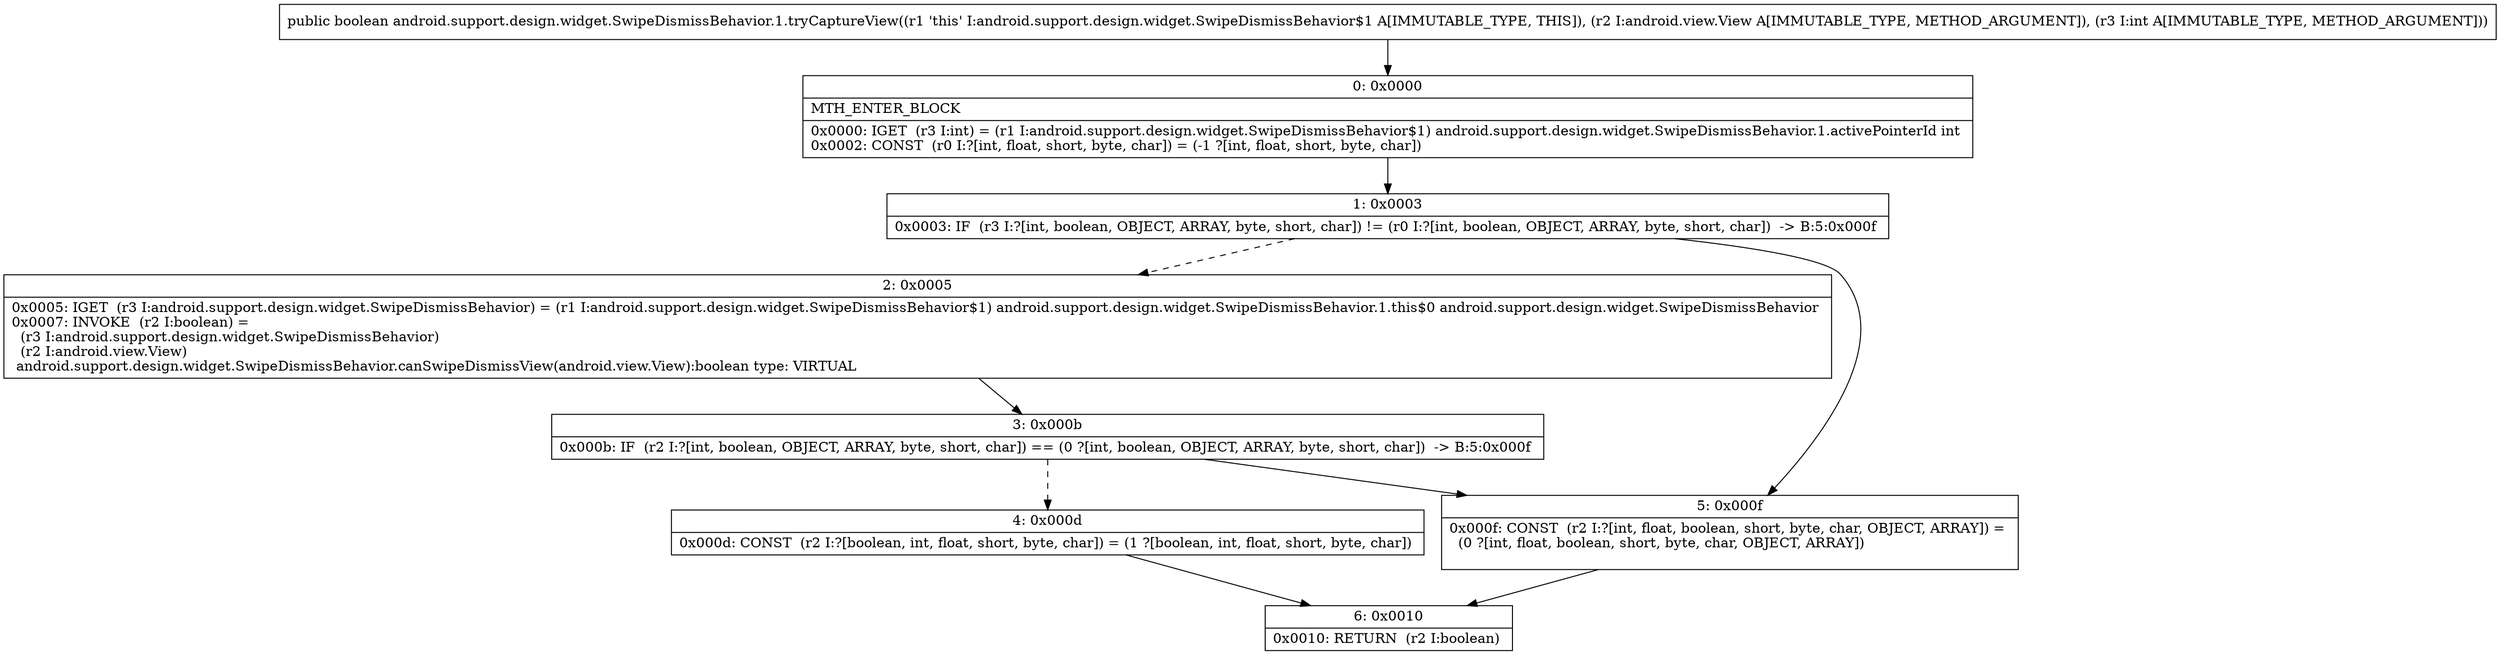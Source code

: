 digraph "CFG forandroid.support.design.widget.SwipeDismissBehavior.1.tryCaptureView(Landroid\/view\/View;I)Z" {
Node_0 [shape=record,label="{0\:\ 0x0000|MTH_ENTER_BLOCK\l|0x0000: IGET  (r3 I:int) = (r1 I:android.support.design.widget.SwipeDismissBehavior$1) android.support.design.widget.SwipeDismissBehavior.1.activePointerId int \l0x0002: CONST  (r0 I:?[int, float, short, byte, char]) = (\-1 ?[int, float, short, byte, char]) \l}"];
Node_1 [shape=record,label="{1\:\ 0x0003|0x0003: IF  (r3 I:?[int, boolean, OBJECT, ARRAY, byte, short, char]) != (r0 I:?[int, boolean, OBJECT, ARRAY, byte, short, char])  \-\> B:5:0x000f \l}"];
Node_2 [shape=record,label="{2\:\ 0x0005|0x0005: IGET  (r3 I:android.support.design.widget.SwipeDismissBehavior) = (r1 I:android.support.design.widget.SwipeDismissBehavior$1) android.support.design.widget.SwipeDismissBehavior.1.this$0 android.support.design.widget.SwipeDismissBehavior \l0x0007: INVOKE  (r2 I:boolean) = \l  (r3 I:android.support.design.widget.SwipeDismissBehavior)\l  (r2 I:android.view.View)\l android.support.design.widget.SwipeDismissBehavior.canSwipeDismissView(android.view.View):boolean type: VIRTUAL \l}"];
Node_3 [shape=record,label="{3\:\ 0x000b|0x000b: IF  (r2 I:?[int, boolean, OBJECT, ARRAY, byte, short, char]) == (0 ?[int, boolean, OBJECT, ARRAY, byte, short, char])  \-\> B:5:0x000f \l}"];
Node_4 [shape=record,label="{4\:\ 0x000d|0x000d: CONST  (r2 I:?[boolean, int, float, short, byte, char]) = (1 ?[boolean, int, float, short, byte, char]) \l}"];
Node_5 [shape=record,label="{5\:\ 0x000f|0x000f: CONST  (r2 I:?[int, float, boolean, short, byte, char, OBJECT, ARRAY]) = \l  (0 ?[int, float, boolean, short, byte, char, OBJECT, ARRAY])\l \l}"];
Node_6 [shape=record,label="{6\:\ 0x0010|0x0010: RETURN  (r2 I:boolean) \l}"];
MethodNode[shape=record,label="{public boolean android.support.design.widget.SwipeDismissBehavior.1.tryCaptureView((r1 'this' I:android.support.design.widget.SwipeDismissBehavior$1 A[IMMUTABLE_TYPE, THIS]), (r2 I:android.view.View A[IMMUTABLE_TYPE, METHOD_ARGUMENT]), (r3 I:int A[IMMUTABLE_TYPE, METHOD_ARGUMENT])) }"];
MethodNode -> Node_0;
Node_0 -> Node_1;
Node_1 -> Node_2[style=dashed];
Node_1 -> Node_5;
Node_2 -> Node_3;
Node_3 -> Node_4[style=dashed];
Node_3 -> Node_5;
Node_4 -> Node_6;
Node_5 -> Node_6;
}


